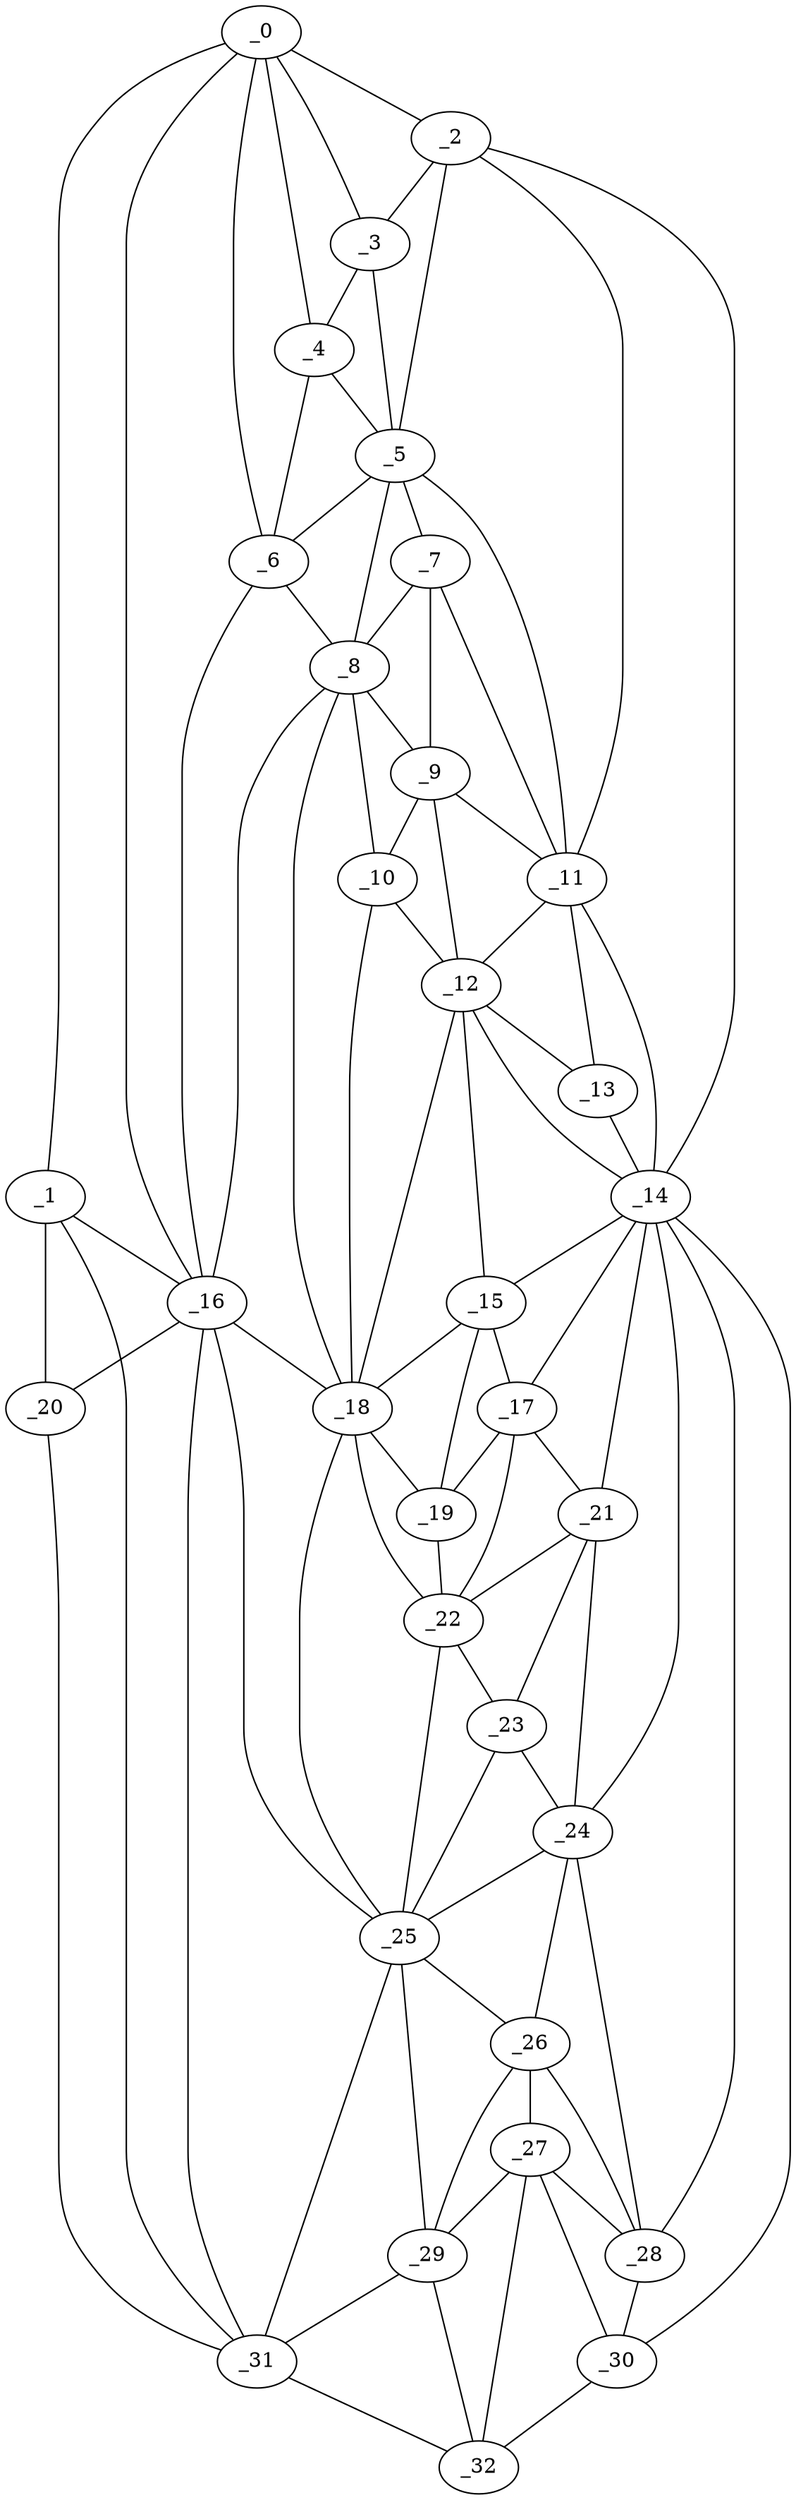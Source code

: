 graph "obj54__180.gxl" {
	_0	 [x=8,
		y=43];
	_1	 [x=8,
		y=109];
	_0 -- _1	 [valence=1];
	_2	 [x=9,
		y=20];
	_0 -- _2	 [valence=1];
	_3	 [x=19,
		y=29];
	_0 -- _3	 [valence=2];
	_4	 [x=19,
		y=37];
	_0 -- _4	 [valence=1];
	_6	 [x=26,
		y=37];
	_0 -- _6	 [valence=1];
	_16	 [x=64,
		y=75];
	_0 -- _16	 [valence=1];
	_1 -- _16	 [valence=2];
	_20	 [x=67,
		y=108];
	_1 -- _20	 [valence=2];
	_31	 [x=121,
		y=109];
	_1 -- _31	 [valence=1];
	_2 -- _3	 [valence=1];
	_5	 [x=25,
		y=29];
	_2 -- _5	 [valence=1];
	_11	 [x=46,
		y=21];
	_2 -- _11	 [valence=1];
	_14	 [x=60,
		y=20];
	_2 -- _14	 [valence=1];
	_3 -- _4	 [valence=1];
	_3 -- _5	 [valence=2];
	_4 -- _5	 [valence=2];
	_4 -- _6	 [valence=2];
	_5 -- _6	 [valence=1];
	_7	 [x=32,
		y=29];
	_5 -- _7	 [valence=1];
	_8	 [x=32,
		y=36];
	_5 -- _8	 [valence=2];
	_5 -- _11	 [valence=2];
	_6 -- _8	 [valence=1];
	_6 -- _16	 [valence=2];
	_7 -- _8	 [valence=1];
	_9	 [x=38,
		y=30];
	_7 -- _9	 [valence=2];
	_7 -- _11	 [valence=2];
	_8 -- _9	 [valence=2];
	_10	 [x=39,
		y=33];
	_8 -- _10	 [valence=1];
	_8 -- _16	 [valence=2];
	_18	 [x=65,
		y=56];
	_8 -- _18	 [valence=2];
	_9 -- _10	 [valence=1];
	_9 -- _11	 [valence=2];
	_12	 [x=50,
		y=30];
	_9 -- _12	 [valence=2];
	_10 -- _12	 [valence=2];
	_10 -- _18	 [valence=2];
	_11 -- _12	 [valence=2];
	_13	 [x=52,
		y=21];
	_11 -- _13	 [valence=2];
	_11 -- _14	 [valence=2];
	_12 -- _13	 [valence=2];
	_12 -- _14	 [valence=1];
	_15	 [x=62,
		y=33];
	_12 -- _15	 [valence=2];
	_12 -- _18	 [valence=2];
	_13 -- _14	 [valence=1];
	_14 -- _15	 [valence=1];
	_17	 [x=65,
		y=30];
	_14 -- _17	 [valence=2];
	_21	 [x=71,
		y=29];
	_14 -- _21	 [valence=1];
	_24	 [x=85,
		y=31];
	_14 -- _24	 [valence=1];
	_28	 [x=113,
		y=23];
	_14 -- _28	 [valence=1];
	_30	 [x=120,
		y=20];
	_14 -- _30	 [valence=1];
	_15 -- _17	 [valence=2];
	_15 -- _18	 [valence=2];
	_19	 [x=66,
		y=37];
	_15 -- _19	 [valence=2];
	_16 -- _18	 [valence=1];
	_16 -- _20	 [valence=1];
	_25	 [x=90,
		y=41];
	_16 -- _25	 [valence=1];
	_16 -- _31	 [valence=2];
	_17 -- _19	 [valence=1];
	_17 -- _21	 [valence=2];
	_22	 [x=72,
		y=36];
	_17 -- _22	 [valence=2];
	_18 -- _19	 [valence=1];
	_18 -- _22	 [valence=2];
	_18 -- _25	 [valence=2];
	_19 -- _22	 [valence=2];
	_20 -- _31	 [valence=2];
	_21 -- _22	 [valence=1];
	_23	 [x=80,
		y=32];
	_21 -- _23	 [valence=2];
	_21 -- _24	 [valence=1];
	_22 -- _23	 [valence=2];
	_22 -- _25	 [valence=1];
	_23 -- _24	 [valence=2];
	_23 -- _25	 [valence=2];
	_24 -- _25	 [valence=1];
	_26	 [x=102,
		y=36];
	_24 -- _26	 [valence=1];
	_24 -- _28	 [valence=2];
	_25 -- _26	 [valence=1];
	_29	 [x=115,
		y=41];
	_25 -- _29	 [valence=2];
	_25 -- _31	 [valence=2];
	_27	 [x=112,
		y=28];
	_26 -- _27	 [valence=1];
	_26 -- _28	 [valence=2];
	_26 -- _29	 [valence=2];
	_27 -- _28	 [valence=2];
	_27 -- _29	 [valence=1];
	_27 -- _30	 [valence=1];
	_32	 [x=125,
		y=43];
	_27 -- _32	 [valence=2];
	_28 -- _30	 [valence=2];
	_29 -- _31	 [valence=1];
	_29 -- _32	 [valence=1];
	_30 -- _32	 [valence=1];
	_31 -- _32	 [valence=1];
}
